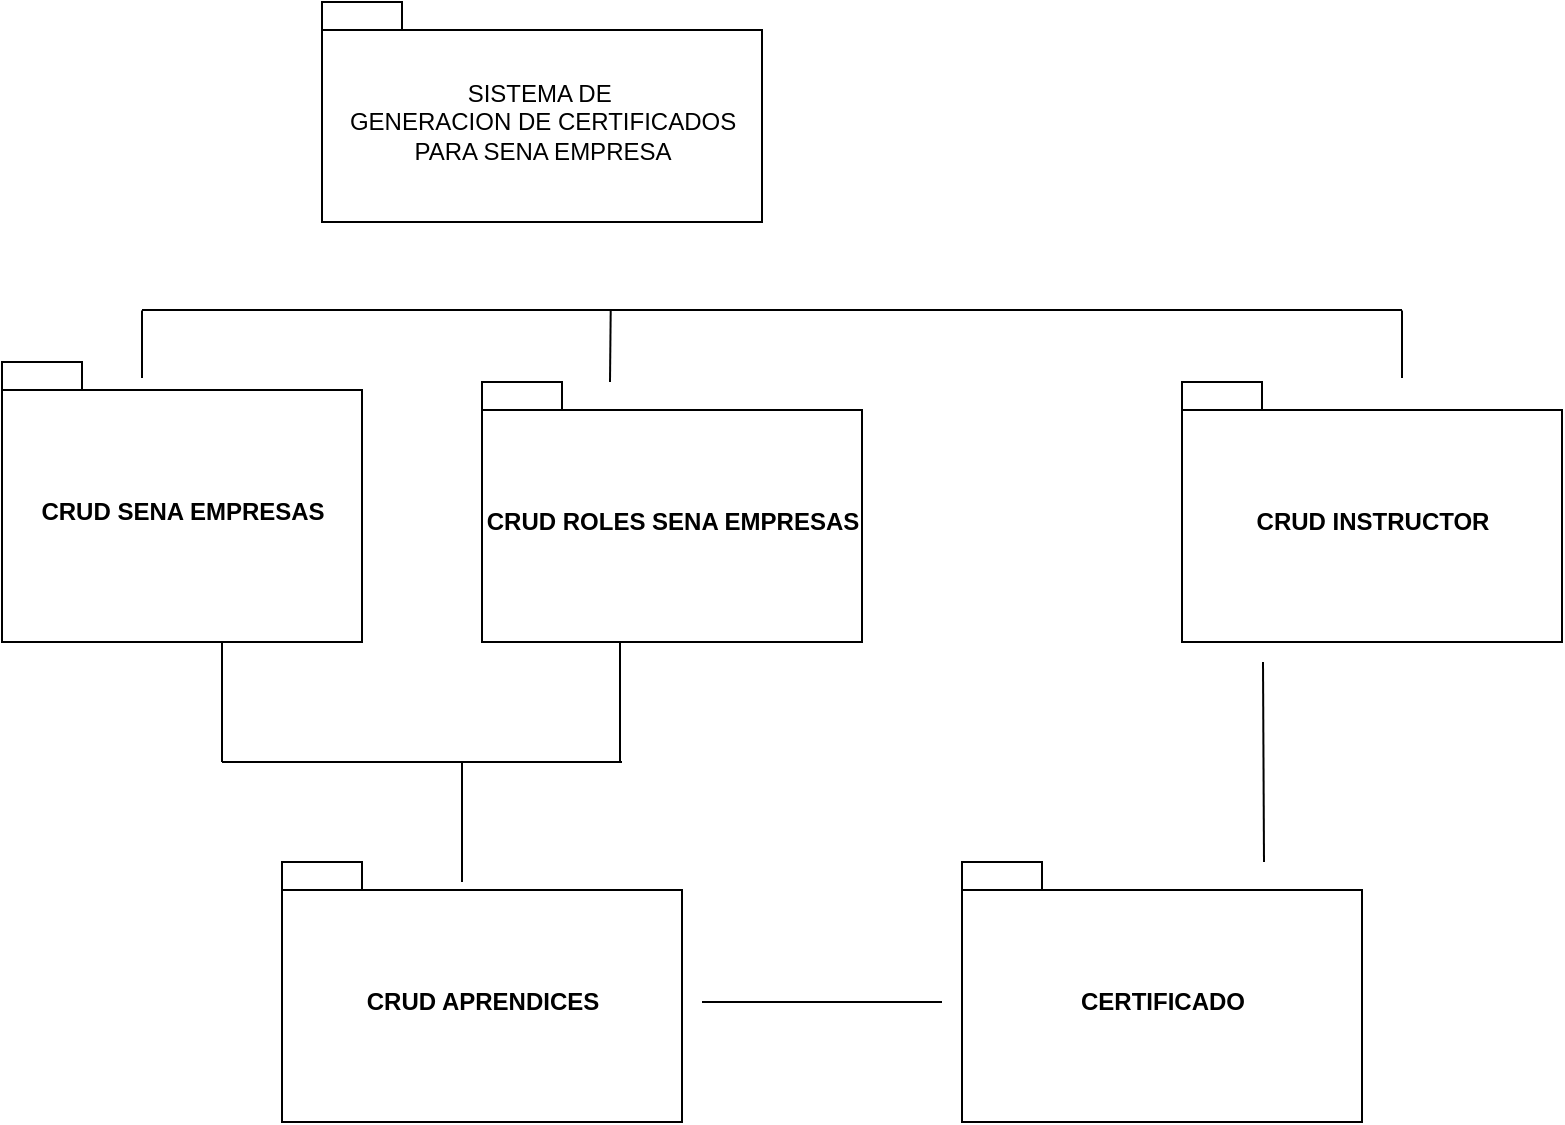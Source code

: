 <mxfile version="20.6.1" type="device"><diagram id="rq9pzr-6vvrZCk5dq1vt" name="Página-1"><mxGraphModel dx="2674" dy="908" grid="1" gridSize="10" guides="1" tooltips="1" connect="1" arrows="1" fold="1" page="1" pageScale="1" pageWidth="827" pageHeight="1169" math="0" shadow="0"><root><mxCell id="0"/><mxCell id="1" parent="0"/><mxCell id="l7EN0oWhyE6bn1Hk5P2y-2" value="&lt;span style=&quot;font-weight: 400;&quot;&gt;SISTEMA DE&amp;nbsp;&lt;/span&gt;&lt;br style=&quot;font-weight: 400;&quot;&gt;&lt;span style=&quot;font-weight: 400;&quot;&gt;GENERACION DE CERTIFICADOS&lt;/span&gt;&lt;br style=&quot;font-weight: 400;&quot;&gt;&lt;span style=&quot;font-weight: 400;&quot;&gt;PARA SENA EMPRESA&lt;/span&gt;" style="shape=folder;fontStyle=1;spacingTop=10;tabWidth=40;tabHeight=14;tabPosition=left;html=1;" vertex="1" parent="1"><mxGeometry x="-150" y="60" width="220" height="110" as="geometry"/></mxCell><mxCell id="l7EN0oWhyE6bn1Hk5P2y-3" value="CRUD SENA EMPRESAS" style="shape=folder;fontStyle=1;spacingTop=10;tabWidth=40;tabHeight=14;tabPosition=left;html=1;" vertex="1" parent="1"><mxGeometry x="-310" y="240" width="180" height="140" as="geometry"/></mxCell><mxCell id="l7EN0oWhyE6bn1Hk5P2y-4" value="CRUD APRENDICES" style="shape=folder;fontStyle=1;spacingTop=10;tabWidth=40;tabHeight=14;tabPosition=left;html=1;" vertex="1" parent="1"><mxGeometry x="-170" y="490" width="200" height="130" as="geometry"/></mxCell><mxCell id="l7EN0oWhyE6bn1Hk5P2y-5" value="CRUD ROLES SENA EMPRESAS" style="shape=folder;fontStyle=1;spacingTop=10;tabWidth=40;tabHeight=14;tabPosition=left;html=1;" vertex="1" parent="1"><mxGeometry x="-70" y="250" width="190" height="130" as="geometry"/></mxCell><mxCell id="l7EN0oWhyE6bn1Hk5P2y-6" value="CRUD INSTRUCTOR" style="shape=folder;fontStyle=1;spacingTop=10;tabWidth=40;tabHeight=14;tabPosition=left;html=1;" vertex="1" parent="1"><mxGeometry x="280" y="250" width="190" height="130" as="geometry"/></mxCell><mxCell id="l7EN0oWhyE6bn1Hk5P2y-8" value="CERTIFICADO" style="shape=folder;fontStyle=1;spacingTop=10;tabWidth=40;tabHeight=14;tabPosition=left;html=1;" vertex="1" parent="1"><mxGeometry x="170" y="490" width="200" height="130" as="geometry"/></mxCell><mxCell id="l7EN0oWhyE6bn1Hk5P2y-9" value="" style="line;strokeWidth=1;fillColor=none;align=left;verticalAlign=middle;spacingTop=-1;spacingLeft=3;spacingRight=3;rotatable=0;labelPosition=right;points=[];portConstraint=eastwest;strokeColor=inherit;" vertex="1" parent="1"><mxGeometry x="-240" y="210" width="630" height="8" as="geometry"/></mxCell><mxCell id="l7EN0oWhyE6bn1Hk5P2y-11" value="" style="endArrow=none;html=1;rounded=0;entryX=0;entryY=0.525;entryDx=0;entryDy=0;entryPerimeter=0;" edge="1" parent="1" target="l7EN0oWhyE6bn1Hk5P2y-9"><mxGeometry width="50" height="50" relative="1" as="geometry"><mxPoint x="-240" y="248" as="sourcePoint"/><mxPoint x="-240" y="218" as="targetPoint"/><Array as="points"><mxPoint x="-240" y="220"/></Array></mxGeometry></mxCell><mxCell id="l7EN0oWhyE6bn1Hk5P2y-12" value="" style="endArrow=none;html=1;rounded=0;entryX=0.372;entryY=0.442;entryDx=0;entryDy=0;entryPerimeter=0;" edge="1" parent="1" target="l7EN0oWhyE6bn1Hk5P2y-9"><mxGeometry width="50" height="50" relative="1" as="geometry"><mxPoint x="-6" y="250" as="sourcePoint"/><mxPoint y="218" as="targetPoint"/></mxGeometry></mxCell><mxCell id="l7EN0oWhyE6bn1Hk5P2y-13" value="" style="endArrow=none;html=1;rounded=0;entryX=1;entryY=0.525;entryDx=0;entryDy=0;entryPerimeter=0;" edge="1" parent="1" target="l7EN0oWhyE6bn1Hk5P2y-9"><mxGeometry width="50" height="50" relative="1" as="geometry"><mxPoint x="390" y="248" as="sourcePoint"/><mxPoint x="390" y="218" as="targetPoint"/></mxGeometry></mxCell><mxCell id="l7EN0oWhyE6bn1Hk5P2y-14" value="" style="endArrow=none;html=1;rounded=0;" edge="1" parent="1"><mxGeometry width="50" height="50" relative="1" as="geometry"><mxPoint x="-200" y="440" as="sourcePoint"/><mxPoint y="440" as="targetPoint"/></mxGeometry></mxCell><mxCell id="l7EN0oWhyE6bn1Hk5P2y-15" value="" style="endArrow=none;html=1;rounded=0;" edge="1" parent="1"><mxGeometry width="50" height="50" relative="1" as="geometry"><mxPoint x="-200" y="440" as="sourcePoint"/><mxPoint x="-200" y="380" as="targetPoint"/></mxGeometry></mxCell><mxCell id="l7EN0oWhyE6bn1Hk5P2y-16" value="" style="endArrow=none;html=1;rounded=0;" edge="1" parent="1"><mxGeometry width="50" height="50" relative="1" as="geometry"><mxPoint x="-1" y="440" as="sourcePoint"/><mxPoint x="-1" y="380" as="targetPoint"/></mxGeometry></mxCell><mxCell id="l7EN0oWhyE6bn1Hk5P2y-17" value="" style="endArrow=none;html=1;rounded=0;" edge="1" parent="1"><mxGeometry width="50" height="50" relative="1" as="geometry"><mxPoint x="-80" y="500" as="sourcePoint"/><mxPoint x="-80" y="440" as="targetPoint"/></mxGeometry></mxCell><mxCell id="l7EN0oWhyE6bn1Hk5P2y-18" value="" style="endArrow=none;html=1;rounded=0;" edge="1" parent="1"><mxGeometry width="50" height="50" relative="1" as="geometry"><mxPoint x="321" y="490" as="sourcePoint"/><mxPoint x="320.5" y="390" as="targetPoint"/></mxGeometry></mxCell><mxCell id="l7EN0oWhyE6bn1Hk5P2y-20" value="" style="endArrow=none;html=1;rounded=0;" edge="1" parent="1"><mxGeometry width="50" height="50" relative="1" as="geometry"><mxPoint x="40" y="560" as="sourcePoint"/><mxPoint x="160" y="560" as="targetPoint"/></mxGeometry></mxCell></root></mxGraphModel></diagram></mxfile>